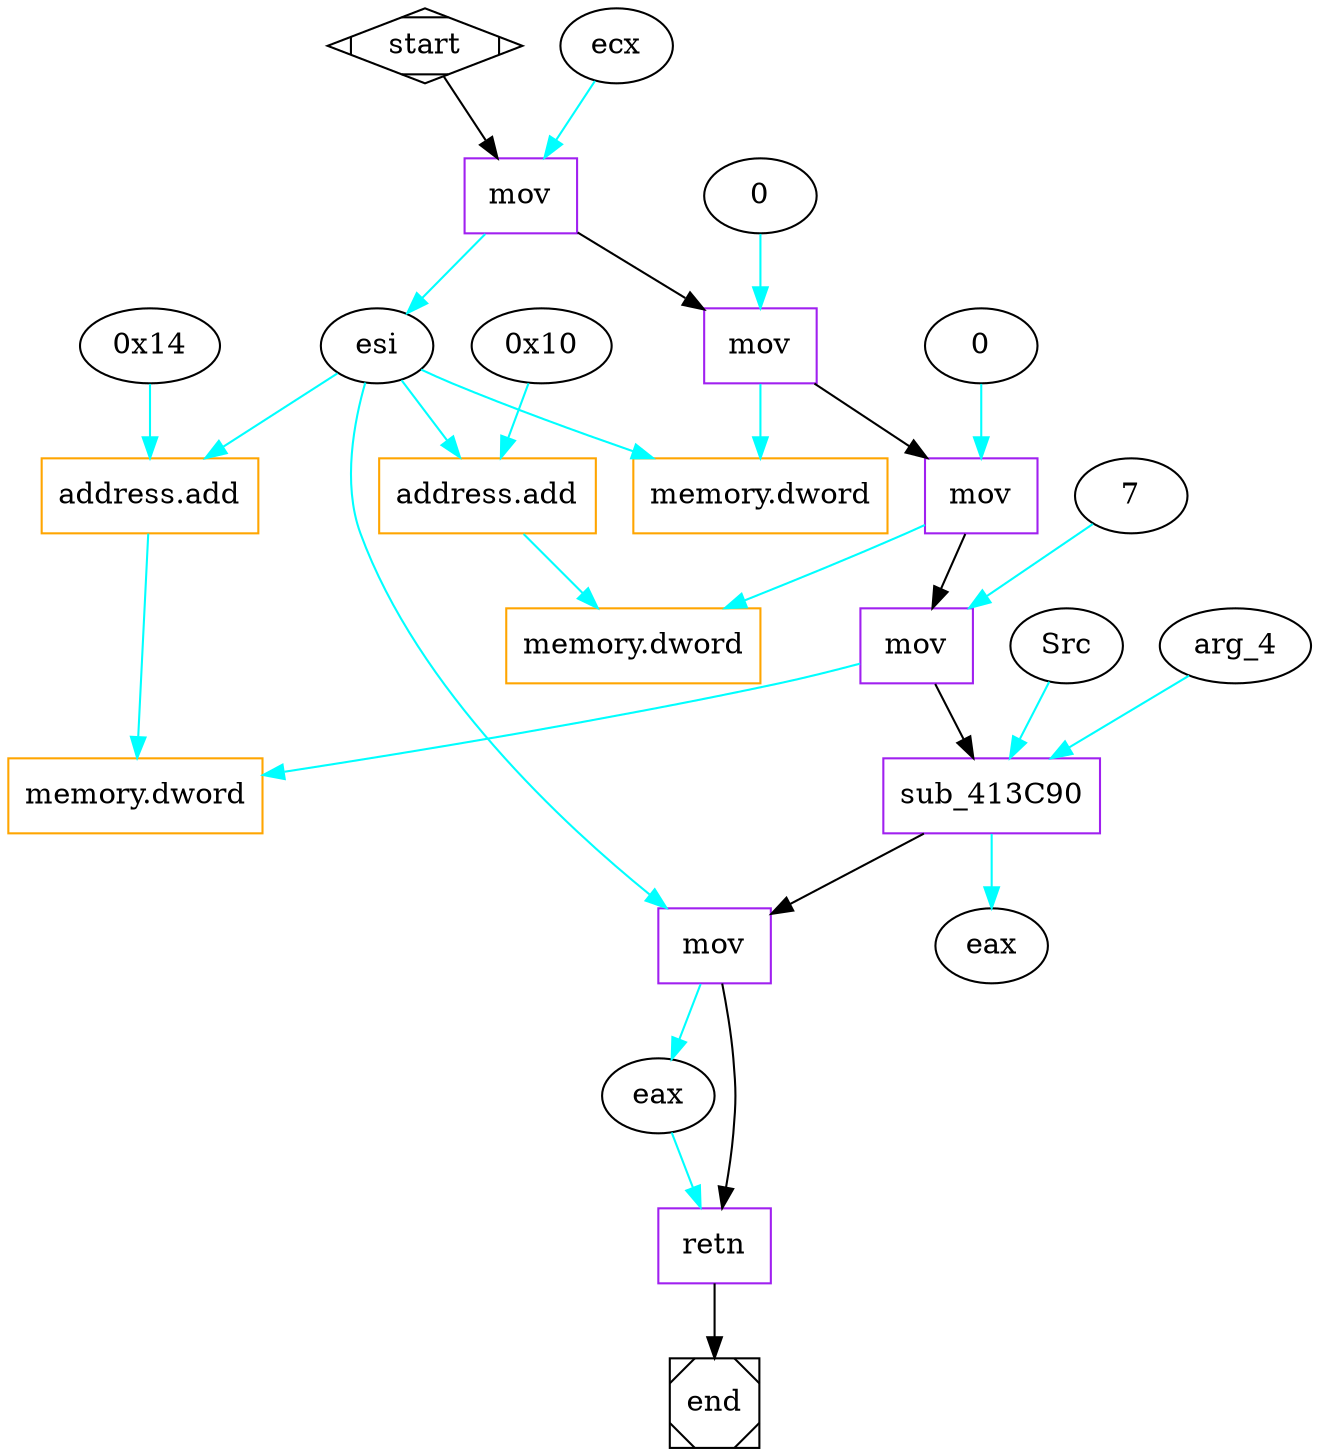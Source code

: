 digraph {
  start -> n002;
  
  //insn 00406D97
  n000 [label="esi"];
  n001 [label="ecx"];
  n002 [label="mov", color=purple, shape=box];
  n001 -> n002 [color=cyan]; //data
  n002 -> n000 [color=cyan]; //data
  n002 -> n006; //flow
  
  //insn 00406D9C
  n003 [label="memory.dword", color=orange, shape=box];
  //n004 [label="esi"];
  n005 [label="0"];
  n006 [label="mov", color=purple, shape=box];
  n005 -> n006 [color=cyan]; //data
  n006 -> n003 [color=cyan]; //data
  n000 -> n003 [color=cyan]; //data
  n006 -> n012;
  
  //insn 00406DA2
  n007 [label="memory.dword", color=orange, shape=box];
  n008 [label="address.add", color=orange, shape=box];
  //n009 [label="esi"];
  n010 [label="0x10"];
  n011 [label="0"];
  n012 [label="mov", color=purple, shape=box];
  n000 -> n008 [color=cyan]; //data
  n010 -> n008 [color=cyan]; //data
  n011 -> n012 [color=cyan]; //data
  n012 -> n007 [color=cyan]; //data
  n008 -> n007 [color=cyan]; //data
  n012 -> n018; //flow
  
  //insn 00406DA9
  n013 [label="memory.dword", color=orange, shape=box];
  n014 [label="address.add", color=orange, shape=box];
  //n015 [label="esi"];
  n016 [label="0x14"];
  n017 [label="7"];
  n018 [label="mov", color=purple, shape=box];
  n017 -> n018 [color=cyan]; //data
  n018 -> n013 [color=cyan]; //data
  n000 -> n014 [color=cyan]; //data
  n016 -> n014 [color=cyan]; //data
  n014 -> n013 [color=cyan]; //data
  n018 -> n021; //flow
  
  //insn 00406DB0
  n019 [label="Src"];
  n020 [label="arg_4"];
  n020_2 [label="eax"];
  n021 [label="sub_413C90", color=purple, shape=box];
  n020 -> n021 [color=cyan]; //data
  n019 -> n021 [color=cyan]; //data
  n021 -> n020_2 [color=cyan]; //data
  n021 -> n024; //flow
  
  //insn 00406DB5
  n022 [label="eax"];
  //n023 [label="esi"];
  n024 [label="mov", color=purple, shape=box];
  n000 -> n024 [color=cyan]; //data
  n024 -> n022 [color=cyan]; //data
  n024 -> n026; //flow
  
  //insn 00406DB9
  //n025 [label="eax"];
  n026 [label="retn", color=purple, shape=box];
  n022 -> n026 [color=cyan]; //data
  
  n026 -> end;
  
  start [shape=Mdiamond];
  end [shape=Msquare];
}
